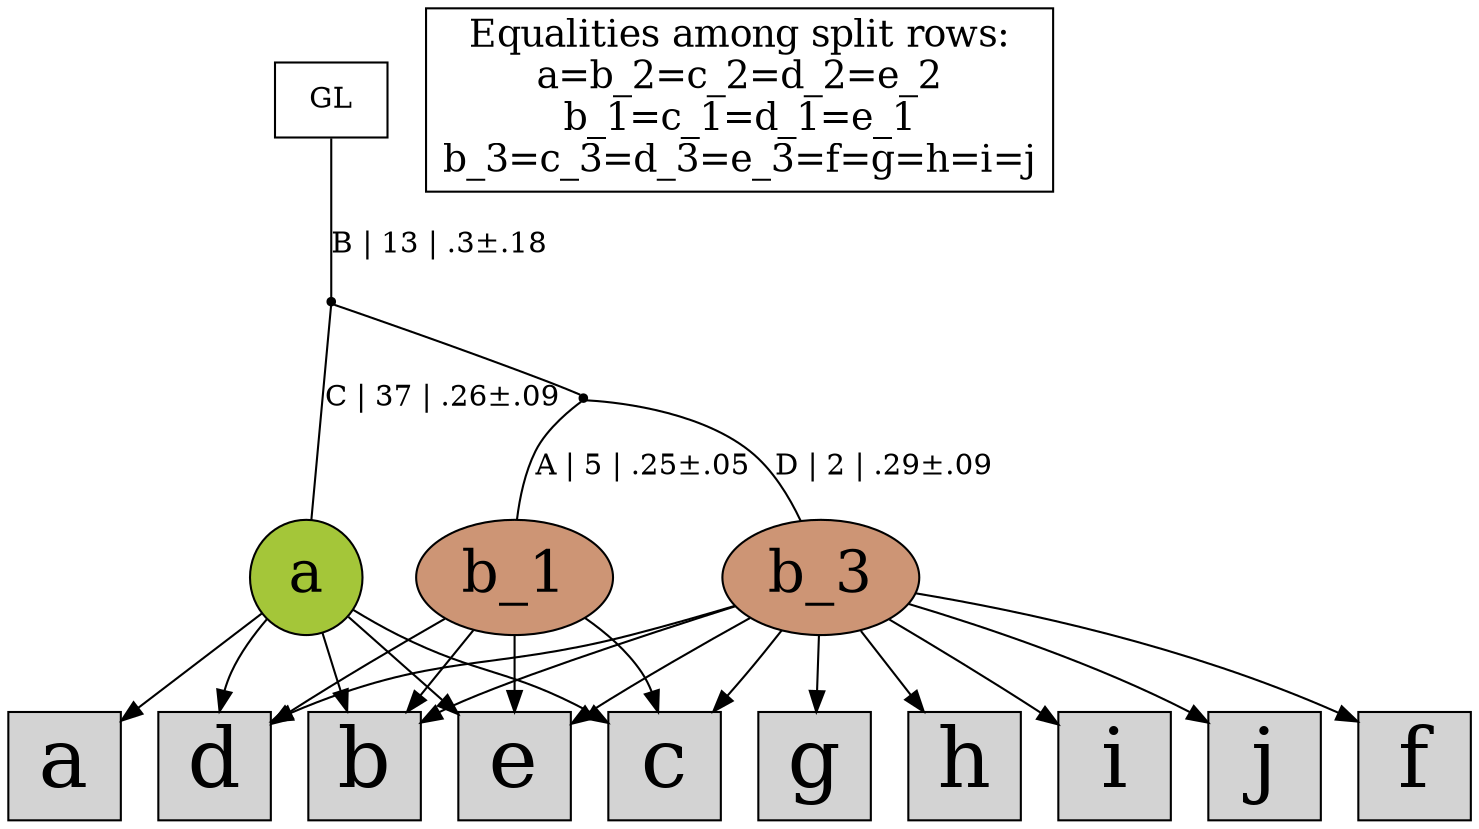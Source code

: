 digraph {
rowa[label="a",shape=box,style=filled,fontsize=40];
rowb[label="b",shape=box,style=filled,fontsize=40];
rowc[label="c",shape=box,style=filled,fontsize=40];
rowd[label="d",shape=box,style=filled,fontsize=40];
rowe[label="e",shape=box,style=filled,fontsize=40];
rowf[label="f",shape=box,style=filled,fontsize=40];
rowg[label="g",shape=box,style=filled,fontsize=40];
rowh[label="h",shape=box,style=filled,fontsize=40];
rowi[label="i",shape=box,style=filled,fontsize=40];
rowj[label="j",shape=box,style=filled,fontsize=40];
a[label="a",shape=oval,style=filled,fontsize=28,fillcolor="#a4c639"];
b_1[label="b_1",shape=oval,style=filled,fontsize=28,fillcolor="#cd9575"];
b_3[label="b_3",shape=oval,style=filled,fontsize=28,fillcolor="#cd9575"];
a -> rowa[arrowhead="normal"];
b_1 -> rowb[arrowhead="normal"];
a -> rowb[arrowhead="normal"];
b_3 -> rowb[arrowhead="normal"];
b_1 -> rowc[arrowhead="normal"];
a -> rowc[arrowhead="normal"];
b_3 -> rowc[arrowhead="normal"];
b_1 -> rowd[arrowhead="normal"];
a -> rowd[arrowhead="normal"];
b_3 -> rowd[arrowhead="normal"];
b_1 -> rowe[arrowhead="normal"];
a -> rowe[arrowhead="normal"];
b_3 -> rowe[arrowhead="normal"];
b_3 -> rowf[arrowhead="normal"];
b_3 -> rowg[arrowhead="normal"];
b_3 -> rowh[arrowhead="normal"];
b_3 -> rowi[arrowhead="normal"];
b_3 -> rowj[arrowhead="normal"];
{rank = same;a;b_1;b_3;}
legend[label="Equalities among split rows:
a=b_2=c_2=d_2=e_2
b_1=c_1=d_1=e_1
b_3=c_3=d_3=e_3=f=g=h=i=j
",shape=box,fontsize=18];
Int1[shape=point,style=filled,fillcolor=black,label=""];
Int1 -> b_1[arrowhead=none, label="A | 5 | .25±.05"];
Int1 -> b_3[arrowhead=none, label="D | 2 | .29±.09"];
Int2[shape=point,style=filled,fillcolor=black,label=""];
Int2 -> a[arrowhead=none, label="C | 37 | .26±.09"];
Int2 -> Int1[arrowhead=none, label=""];
GL[label="GL",shape=box,style=filled,fillcolor=white];
GL -> Int2[arrowhead=none, label="B | 13 | .3±.18"];
}